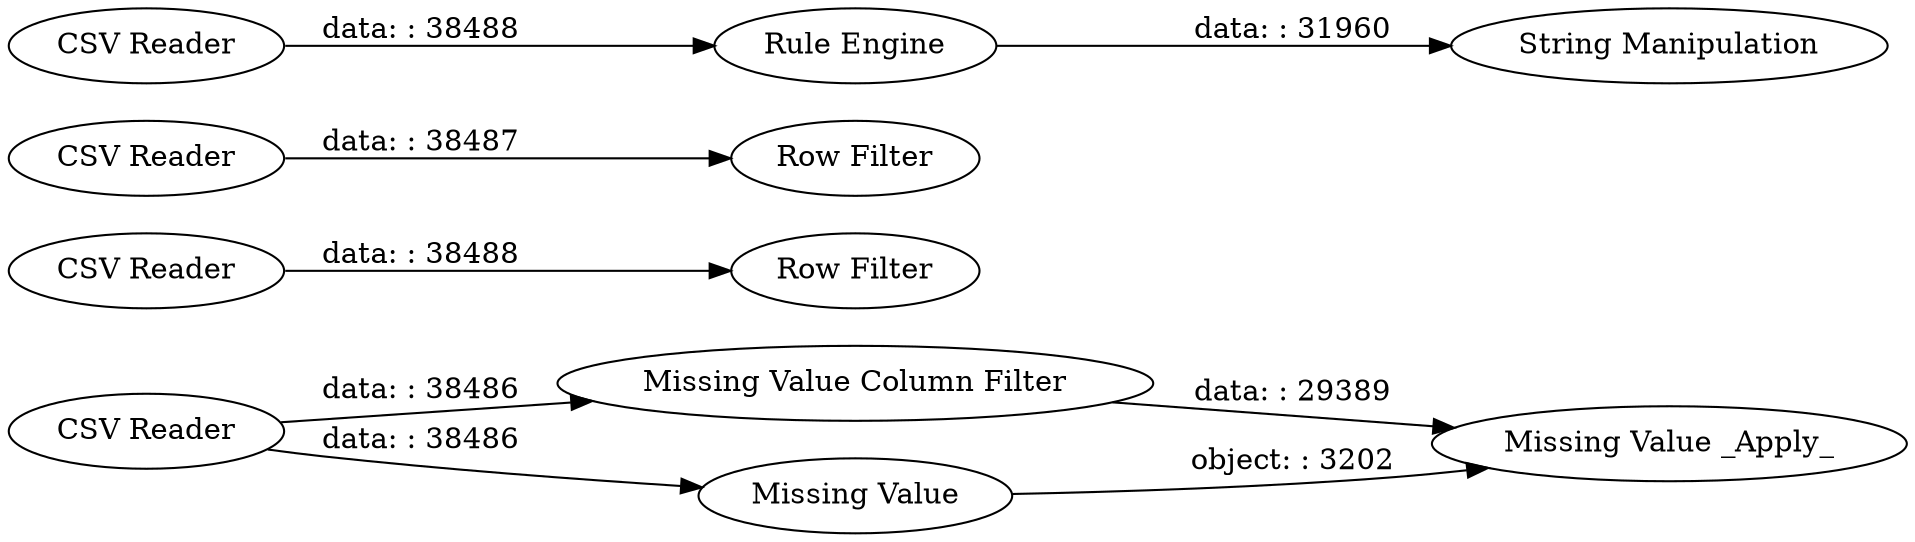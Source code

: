 digraph {
	"-7239678580373352821_18" [label="CSV Reader"]
	"-7239678580373352821_15" [label="CSV Reader"]
	"-7239678580373352821_16" [label="Row Filter"]
	"-7239678580373352821_19" [label="Missing Value Column Filter"]
	"-7239678580373352821_13" [label="CSV Reader"]
	"-7239678580373352821_8" [label="Rule Engine"]
	"-7239678580373352821_20" [label="Missing Value _Apply_"]
	"-7239678580373352821_12" [label="Missing Value"]
	"-7239678580373352821_9" [label="String Manipulation"]
	"-7239678580373352821_17" [label="CSV Reader"]
	"-7239678580373352821_14" [label="Row Filter"]
	"-7239678580373352821_13" -> "-7239678580373352821_14" [label="data: : 38487"]
	"-7239678580373352821_18" -> "-7239678580373352821_12" [label="data: : 38486"]
	"-7239678580373352821_8" -> "-7239678580373352821_9" [label="data: : 31960"]
	"-7239678580373352821_17" -> "-7239678580373352821_8" [label="data: : 38488"]
	"-7239678580373352821_15" -> "-7239678580373352821_16" [label="data: : 38488"]
	"-7239678580373352821_12" -> "-7239678580373352821_20" [label="object: : 3202"]
	"-7239678580373352821_19" -> "-7239678580373352821_20" [label="data: : 29389"]
	"-7239678580373352821_18" -> "-7239678580373352821_19" [label="data: : 38486"]
	rankdir=LR
}
